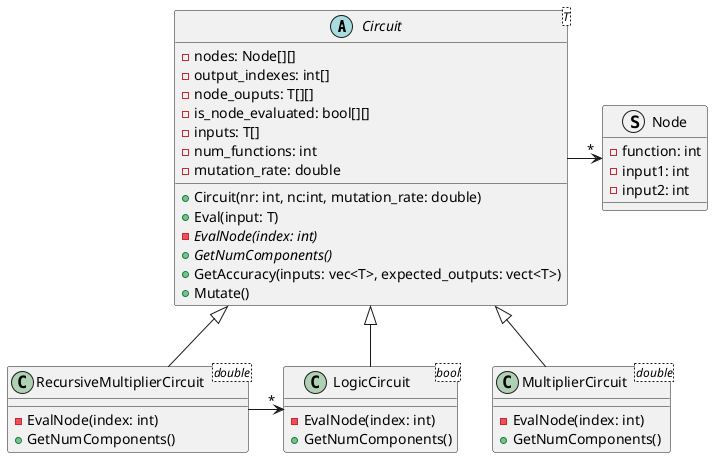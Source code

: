 @startuml

abstract class Circuit<T> {
- nodes: Node[][]
- output_indexes: int[]
- node_ouputs: T[][]
- is_node_evaluated: bool[][]
- inputs: T[]
- num_functions: int
- mutation_rate: double
+ Circuit(nr: int, nc:int, mutation_rate: double)
+ Eval(input: T)
- {abstract} EvalNode(index: int)
+ {abstract} GetNumComponents()
+ GetAccuracy(inputs: vec<T>, expected_outputs: vect<T>)
+ Mutate()
}

struct Node {
- function: int
- input1: int
- input2: int
}

class MultiplierCircuit<double> {
- EvalNode(index: int)
+ GetNumComponents()
}

class RecursiveMultiplierCircuit<double> {
- EvalNode(index: int)
+ GetNumComponents()
}

class LogicCircuit<bool> {
- EvalNode(index: int)
+ GetNumComponents()
}

Circuit -R->"*" Node
LogicCircuit -U-|> Circuit
MultiplierCircuit -U-|> Circuit
RecursiveMultiplierCircuit -U-|> Circuit
RecursiveMultiplierCircuit -R->"*" LogicCircuit


@enduml